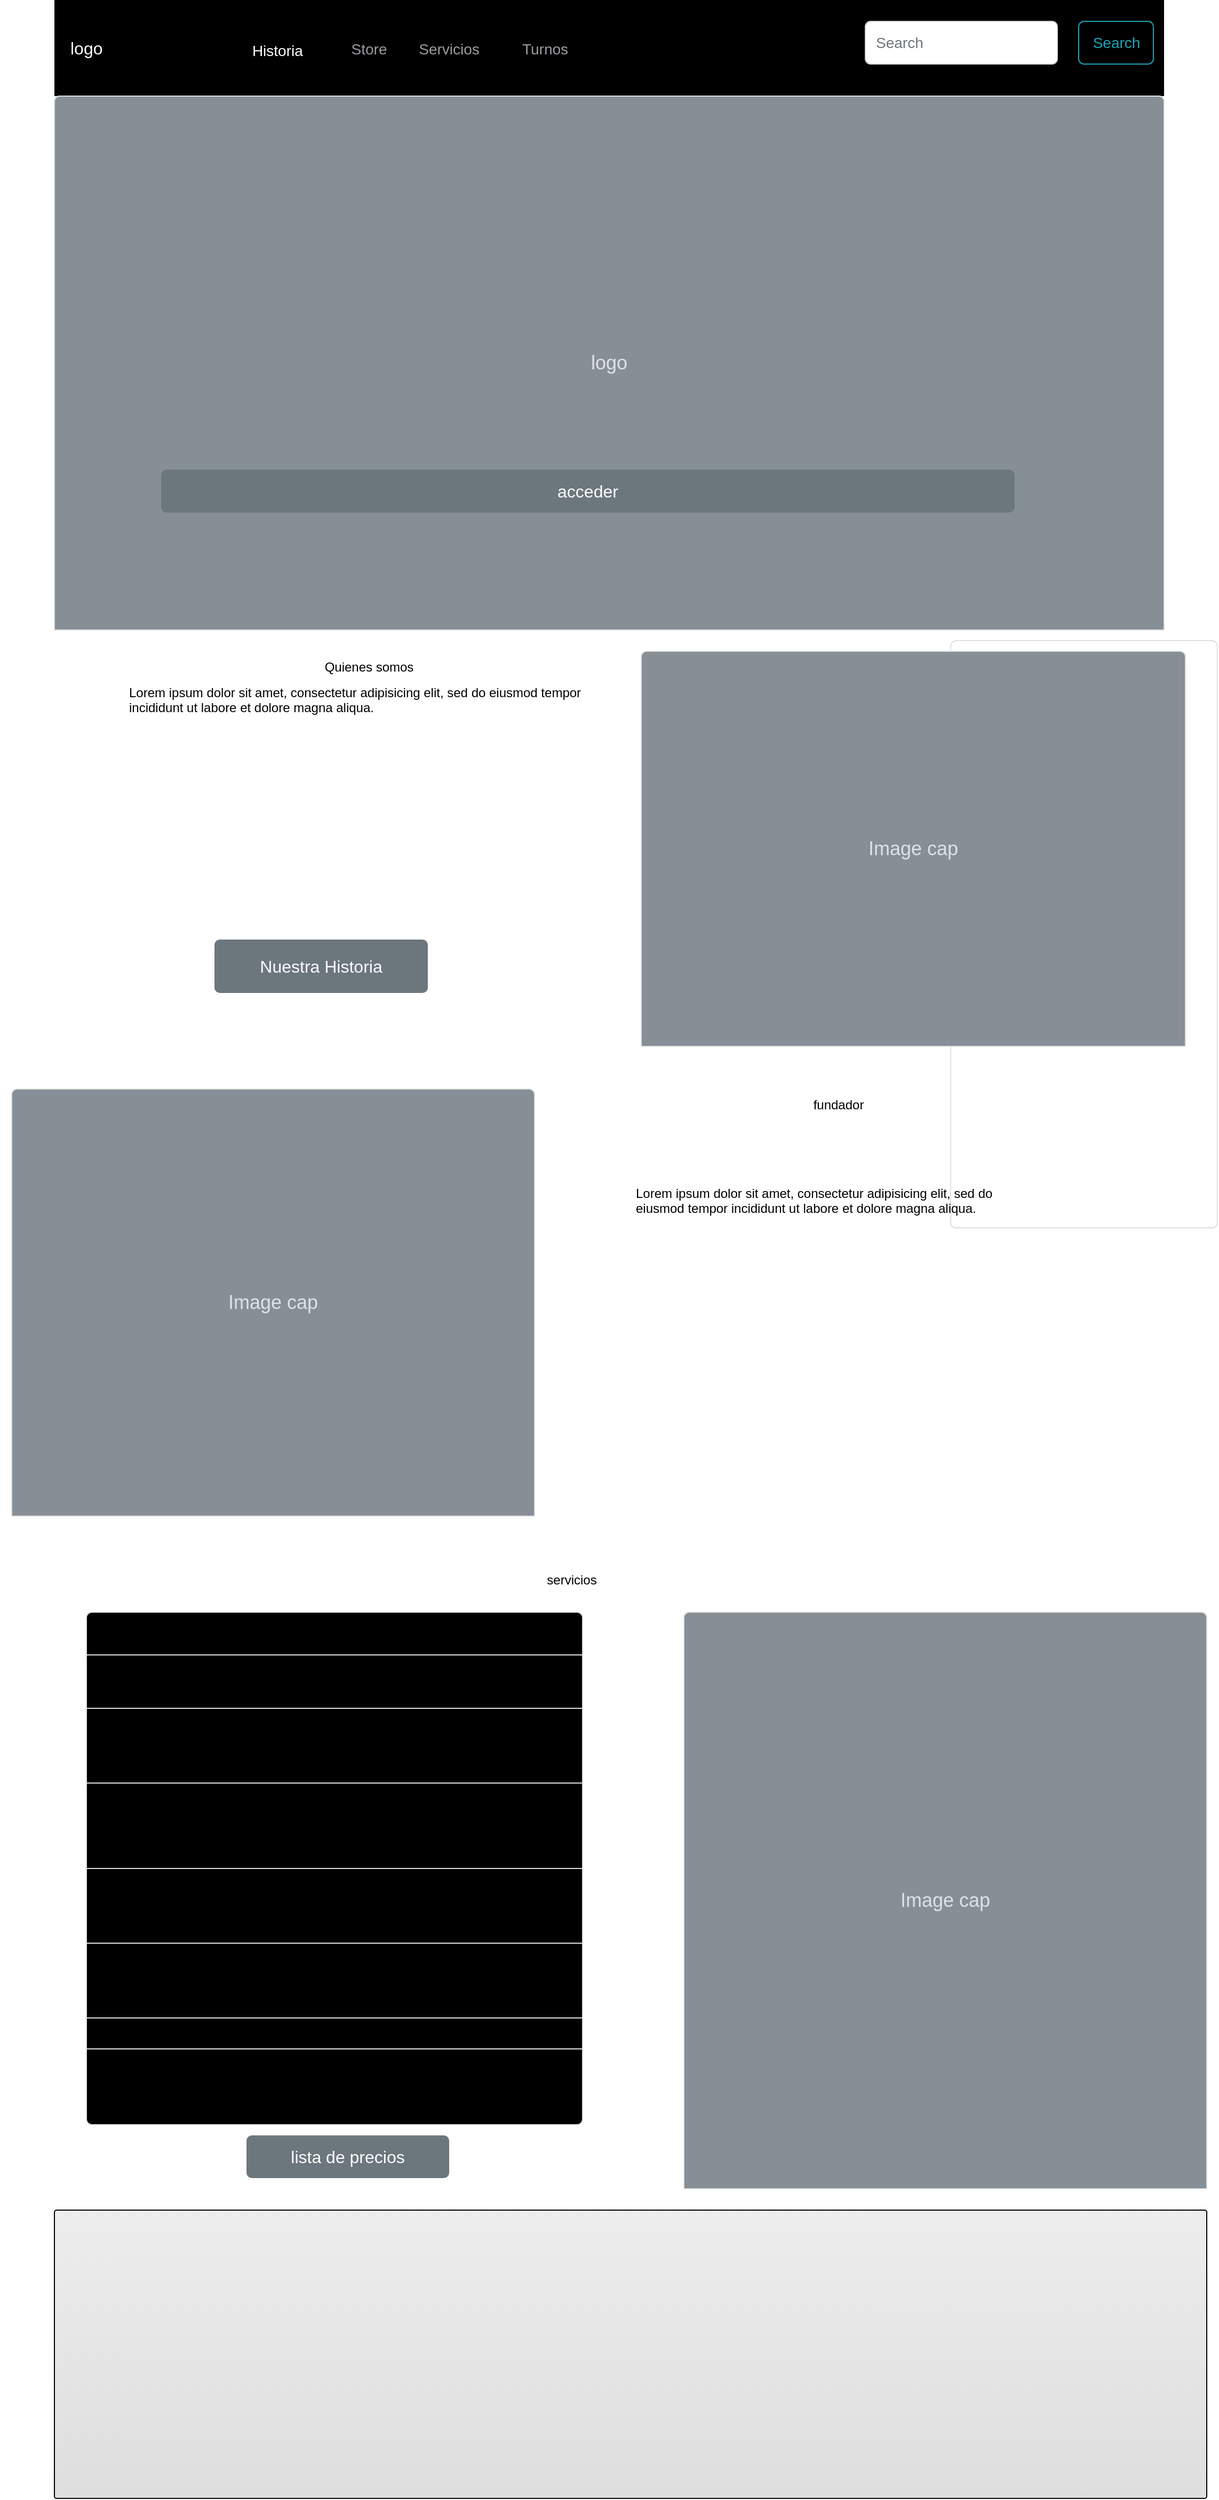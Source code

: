 <mxfile version="20.5.1" type="github">
  <diagram name="Page-1" id="c9db0220-8083-56f3-ca83-edcdcd058819">
    <mxGraphModel dx="1304" dy="2519.5" grid="1" gridSize="10" guides="1" tooltips="1" connect="1" arrows="1" fold="1" page="1" pageScale="1.5" pageWidth="826" pageHeight="1169" background="#ffffff" math="0" shadow="0">
      <root>
        <mxCell id="0" style=";html=1;" />
        <mxCell id="1" style=";html=1;" parent="0" />
        <mxCell id="kfiKCnte5NvMrX8001Sx-1" value="logo" style="html=1;shadow=0;dashed=0;fillColor=#000000;strokeColor=none;fontSize=16;fontColor=#ffffff;align=left;spacing=15;" vertex="1" parent="1">
          <mxGeometry x="80" y="-1250" width="1040" height="90" as="geometry" />
        </mxCell>
        <mxCell id="kfiKCnte5NvMrX8001Sx-2" value="Historia    &#xa;" style="fillColor=none;strokeColor=none;fontSize=14;fontColor=#ffffff;align=center;" vertex="1" parent="kfiKCnte5NvMrX8001Sx-1">
          <mxGeometry width="90" height="60" relative="1" as="geometry">
            <mxPoint x="170" y="25" as="offset" />
          </mxGeometry>
        </mxCell>
        <mxCell id="kfiKCnte5NvMrX8001Sx-3" value="Store" style="fillColor=none;strokeColor=none;fontSize=14;fontColor=#9A9DA0;align=center;" vertex="1" parent="kfiKCnte5NvMrX8001Sx-1">
          <mxGeometry width="70" height="40" relative="1" as="geometry">
            <mxPoint x="260" y="25" as="offset" />
          </mxGeometry>
        </mxCell>
        <mxCell id="kfiKCnte5NvMrX8001Sx-4" value="Servicios" style="fillColor=none;strokeColor=none;fontSize=14;fontColor=#9A9DA0;align=center;spacingRight=0;" vertex="1" parent="kfiKCnte5NvMrX8001Sx-1">
          <mxGeometry width="80" height="40" relative="1" as="geometry">
            <mxPoint x="330" y="25" as="offset" />
          </mxGeometry>
        </mxCell>
        <mxCell id="kfiKCnte5NvMrX8001Sx-5" value="Turnos" style="fillColor=none;strokeColor=none;fontSize=14;fontColor=#9A9DA0;align=center;" vertex="1" parent="kfiKCnte5NvMrX8001Sx-1">
          <mxGeometry width="80" height="40" relative="1" as="geometry">
            <mxPoint x="420" y="25" as="offset" />
          </mxGeometry>
        </mxCell>
        <mxCell id="kfiKCnte5NvMrX8001Sx-6" value="Search" style="html=1;shadow=0;dashed=0;shape=mxgraph.bootstrap.rrect;rSize=5;fontSize=14;fontColor=#1CA5B8;strokeColor=#1CA5B8;fillColor=none;" vertex="1" parent="kfiKCnte5NvMrX8001Sx-1">
          <mxGeometry x="1" width="70" height="40" relative="1" as="geometry">
            <mxPoint x="-80" y="20" as="offset" />
          </mxGeometry>
        </mxCell>
        <mxCell id="kfiKCnte5NvMrX8001Sx-7" value="Search" style="html=1;shadow=0;dashed=0;shape=mxgraph.bootstrap.rrect;rSize=5;fontSize=14;fontColor=#6C767D;strokeColor=#CED4DA;fillColor=#ffffff;align=left;spacing=10;" vertex="1" parent="kfiKCnte5NvMrX8001Sx-1">
          <mxGeometry x="1" width="180" height="40" relative="1" as="geometry">
            <mxPoint x="-280" y="20" as="offset" />
          </mxGeometry>
        </mxCell>
        <mxCell id="kfiKCnte5NvMrX8001Sx-8" value="" style="html=1;shadow=0;dashed=0;shape=mxgraph.bootstrap.rrect;rSize=5;strokeColor=#DFDFDF;html=1;whiteSpace=wrap;fillColor=#ffffff;fontColor=#000000;verticalAlign=bottom;align=left;spacing=20;fontSize=14;" vertex="1" parent="1">
          <mxGeometry x="80" y="-1160" width="1040" height="500" as="geometry" />
        </mxCell>
        <mxCell id="kfiKCnte5NvMrX8001Sx-9" value="logo" style="html=1;shadow=0;dashed=0;shape=mxgraph.bootstrap.topButton;rSize=5;perimeter=none;whiteSpace=wrap;fillColor=#868E96;strokeColor=#DFDFDF;fontColor=#DEE2E6;resizeWidth=1;fontSize=18;" vertex="1" parent="kfiKCnte5NvMrX8001Sx-8">
          <mxGeometry width="1040" height="500" relative="1" as="geometry" />
        </mxCell>
        <mxCell id="kfiKCnte5NvMrX8001Sx-11" value="acceder" style="html=1;shadow=0;dashed=0;shape=mxgraph.bootstrap.rrect;rSize=5;strokeColor=none;strokeWidth=1;fillColor=#6C767D;fontColor=#FFFFFF;whiteSpace=wrap;align=center;verticalAlign=middle;spacingLeft=0;fontStyle=0;fontSize=16;spacing=5;" vertex="1" parent="kfiKCnte5NvMrX8001Sx-8">
          <mxGeometry x="100" y="350" width="800" height="40" as="geometry" />
        </mxCell>
        <mxCell id="kfiKCnte5NvMrX8001Sx-10" value="" style="html=1;shadow=0;dashed=0;shape=mxgraph.bootstrap.checkbox2;labelPosition=right;verticalLabelPosition=middle;align=left;verticalAlign=middle;gradientColor=#DEDEDE;fillColor=#EDEDED;checked=0;spacing=5;checkedFill=#0085FC;checkedStroke=#ffffff;sketch=0;" vertex="1" parent="1">
          <mxGeometry x="80" y="820" width="1080" height="270" as="geometry" />
        </mxCell>
        <mxCell id="kfiKCnte5NvMrX8001Sx-14" value="" style="html=1;shadow=0;dashed=0;shape=mxgraph.bootstrap.rrect;rSize=5;strokeColor=#DFDFDF;html=1;whiteSpace=wrap;fillColor=#ffffff;fontColor=#000000;verticalAlign=bottom;align=left;spacing=20;fontSize=14;" vertex="1" parent="1">
          <mxGeometry x="920" y="-650" width="250" height="550" as="geometry" />
        </mxCell>
        <mxCell id="kfiKCnte5NvMrX8001Sx-15" value="Image cap" style="html=1;shadow=0;dashed=0;shape=mxgraph.bootstrap.topButton;rSize=5;perimeter=none;whiteSpace=wrap;fillColor=#868E96;strokeColor=#DFDFDF;fontColor=#DEE2E6;resizeWidth=1;fontSize=18;" vertex="1" parent="kfiKCnte5NvMrX8001Sx-14">
          <mxGeometry width="510" height="370" relative="1" as="geometry">
            <mxPoint x="-290" y="10" as="offset" />
          </mxGeometry>
        </mxCell>
        <mxCell id="kfiKCnte5NvMrX8001Sx-16" value="Quienes somos" style="text;html=1;strokeColor=none;fillColor=none;align=center;verticalAlign=middle;whiteSpace=wrap;rounded=0;" vertex="1" parent="1">
          <mxGeometry x="135" y="-650" width="480" height="50" as="geometry" />
        </mxCell>
        <mxCell id="kfiKCnte5NvMrX8001Sx-18" value="&lt;p&gt;Lorem ipsum dolor sit amet, consectetur adipisicing elit, sed do eiusmod tempor incididunt ut labore et dolore magna aliqua.&lt;/p&gt;" style="text;html=1;strokeColor=none;fillColor=none;spacing=5;spacingTop=-20;whiteSpace=wrap;overflow=hidden;rounded=0;" vertex="1" parent="1">
          <mxGeometry x="145" y="-610" width="470" height="360" as="geometry" />
        </mxCell>
        <mxCell id="kfiKCnte5NvMrX8001Sx-24" value="Nuestra Historia" style="html=1;shadow=0;dashed=0;shape=mxgraph.bootstrap.rrect;rSize=5;strokeColor=none;strokeWidth=1;fillColor=#6C767D;fontColor=#FFFFFF;whiteSpace=wrap;align=center;verticalAlign=middle;spacingLeft=0;fontStyle=0;fontSize=16;spacing=5;" vertex="1" parent="1">
          <mxGeometry x="230" y="-370" width="200" height="50" as="geometry" />
        </mxCell>
        <mxCell id="kfiKCnte5NvMrX8001Sx-25" value="Some quick example text to build on the card title and make up the bulk of the card&#39;s content." style="html=1;shadow=0;dashed=0;shape=mxgraph.bootstrap.rrect;rSize=5;strokeColor=#DFDFDF;html=1;whiteSpace=wrap;fillColor=#ffffff;fontColor=#000000;verticalAlign=bottom;align=left;spacing=20;fontSize=14;" vertex="1" parent="1">
          <mxGeometry x="40" y="-230" width="250" height="260" as="geometry" />
        </mxCell>
        <mxCell id="kfiKCnte5NvMrX8001Sx-26" value="Image cap" style="html=1;shadow=0;dashed=0;shape=mxgraph.bootstrap.topButton;rSize=5;perimeter=none;whiteSpace=wrap;fillColor=#868E96;strokeColor=#DFDFDF;fontColor=#DEE2E6;resizeWidth=1;fontSize=18;" vertex="1" parent="kfiKCnte5NvMrX8001Sx-25">
          <mxGeometry width="490" height="400" relative="1" as="geometry" />
        </mxCell>
        <mxCell id="kfiKCnte5NvMrX8001Sx-28" value="fundador" style="text;html=1;strokeColor=none;fillColor=none;align=center;verticalAlign=middle;whiteSpace=wrap;rounded=0;" vertex="1" parent="1">
          <mxGeometry x="710" y="-240" width="210" height="50" as="geometry" />
        </mxCell>
        <mxCell id="kfiKCnte5NvMrX8001Sx-29" value="&lt;h1&gt;&lt;br&gt;&lt;/h1&gt;&lt;p&gt;Lorem ipsum dolor sit amet, consectetur adipisicing elit, sed do eiusmod tempor incididunt ut labore et dolore magna aliqua.&lt;/p&gt;" style="text;html=1;strokeColor=none;fillColor=none;spacing=5;spacingTop=-20;whiteSpace=wrap;overflow=hidden;rounded=0;" vertex="1" parent="1">
          <mxGeometry x="620" y="-190" width="390" height="360" as="geometry" />
        </mxCell>
        <mxCell id="kfiKCnte5NvMrX8001Sx-32" value="servicios" style="text;html=1;strokeColor=none;fillColor=none;align=center;verticalAlign=middle;whiteSpace=wrap;rounded=0;" vertex="1" parent="1">
          <mxGeometry x="330" y="200" width="470" height="60" as="geometry" />
        </mxCell>
        <mxCell id="kfiKCnte5NvMrX8001Sx-33" value="Some quick example text to build on the card title and make up the bulk of the card&#39;s content." style="html=1;shadow=0;dashed=0;shape=mxgraph.bootstrap.rrect;rSize=5;strokeColor=#DFDFDF;html=1;whiteSpace=wrap;fillColor=#ffffff;fontColor=#000000;verticalAlign=bottom;align=left;spacing=20;fontSize=14;" vertex="1" parent="1">
          <mxGeometry x="670" y="260" width="490" height="540" as="geometry" />
        </mxCell>
        <mxCell id="kfiKCnte5NvMrX8001Sx-34" value="Image cap" style="html=1;shadow=0;dashed=0;shape=mxgraph.bootstrap.topButton;rSize=5;perimeter=none;whiteSpace=wrap;fillColor=#868E96;strokeColor=#DFDFDF;fontColor=#DEE2E6;resizeWidth=1;fontSize=18;" vertex="1" parent="kfiKCnte5NvMrX8001Sx-33">
          <mxGeometry width="490" height="540" relative="1" as="geometry" />
        </mxCell>
        <mxCell id="kfiKCnte5NvMrX8001Sx-38" value="" style="endArrow=none;html=1;rounded=0;strokeColor=#FFFFFF;" edge="1" parent="1">
          <mxGeometry width="50" height="50" relative="1" as="geometry">
            <mxPoint x="30" y="450" as="sourcePoint" />
            <mxPoint x="80" y="460" as="targetPoint" />
          </mxGeometry>
        </mxCell>
        <mxCell id="kfiKCnte5NvMrX8001Sx-39" value="" style="endArrow=none;html=1;rounded=0;strokeColor=#FFFFFF;" edge="1" parent="1">
          <mxGeometry width="50" height="50" relative="1" as="geometry">
            <mxPoint x="590" y="505.727" as="sourcePoint" />
            <mxPoint x="590" y="524.273" as="targetPoint" />
          </mxGeometry>
        </mxCell>
        <mxCell id="kfiKCnte5NvMrX8001Sx-42" value="" style="html=1;shadow=0;dashed=0;shape=mxgraph.bootstrap.rrect;rSize=5;strokeColor=#DFDFDF;html=1;whiteSpace=wrap;fillColor=#000000;fontColor=#000000;" vertex="1" parent="1">
          <mxGeometry x="110" y="260" width="465" height="480" as="geometry" />
        </mxCell>
        <mxCell id="kfiKCnte5NvMrX8001Sx-44" value="Dapibus ac facilisis in" style="strokeColor=inherit;fillColor=inherit;gradientColor=inherit;fontColor=inherit;html=1;shadow=0;dashed=0;perimeter=none;whiteSpace=wrap;resizeWidth=1;align=left;spacing=10;" vertex="1" parent="kfiKCnte5NvMrX8001Sx-42">
          <mxGeometry width="465" height="50" relative="1" as="geometry">
            <mxPoint y="40" as="offset" />
          </mxGeometry>
        </mxCell>
        <mxCell id="kfiKCnte5NvMrX8001Sx-45" value="Morbi leo risus" style="strokeColor=inherit;fillColor=inherit;gradientColor=inherit;fontColor=inherit;html=1;shadow=0;dashed=0;perimeter=none;whiteSpace=wrap;resizeWidth=1;align=left;spacing=10;" vertex="1" parent="kfiKCnte5NvMrX8001Sx-42">
          <mxGeometry width="465" height="80" relative="1" as="geometry">
            <mxPoint y="160" as="offset" />
          </mxGeometry>
        </mxCell>
        <mxCell id="kfiKCnte5NvMrX8001Sx-46" value="Porta ac consectetur ac" style="strokeColor=inherit;fillColor=inherit;gradientColor=inherit;fontColor=inherit;html=1;shadow=0;dashed=0;perimeter=none;whiteSpace=wrap;resizeWidth=1;align=left;spacing=10;" vertex="1" parent="kfiKCnte5NvMrX8001Sx-42">
          <mxGeometry width="465" height="70" relative="1" as="geometry">
            <mxPoint y="310" as="offset" />
          </mxGeometry>
        </mxCell>
        <mxCell id="kfiKCnte5NvMrX8001Sx-47" value="Vestibulum at eros" style="strokeColor=inherit;fillColor=inherit;gradientColor=inherit;fontColor=inherit;html=1;shadow=0;dashed=0;shape=mxgraph.bootstrap.bottomButton;rSize=5;perimeter=none;whiteSpace=wrap;resizeWidth=1;resizeHeight=0;align=left;spacing=10;" vertex="1" parent="kfiKCnte5NvMrX8001Sx-42">
          <mxGeometry y="1" width="465" height="71" relative="1" as="geometry">
            <mxPoint y="-71" as="offset" />
          </mxGeometry>
        </mxCell>
        <mxCell id="kfiKCnte5NvMrX8001Sx-49" value="lista de precios" style="html=1;shadow=0;dashed=0;shape=mxgraph.bootstrap.rrect;rSize=5;strokeColor=none;strokeWidth=1;fillColor=#6C767D;fontColor=#FFFFFF;whiteSpace=wrap;align=center;verticalAlign=middle;spacingLeft=0;fontStyle=0;fontSize=16;spacing=5;" vertex="1" parent="1">
          <mxGeometry x="260" y="750" width="190" height="40" as="geometry" />
        </mxCell>
      </root>
    </mxGraphModel>
  </diagram>
</mxfile>
